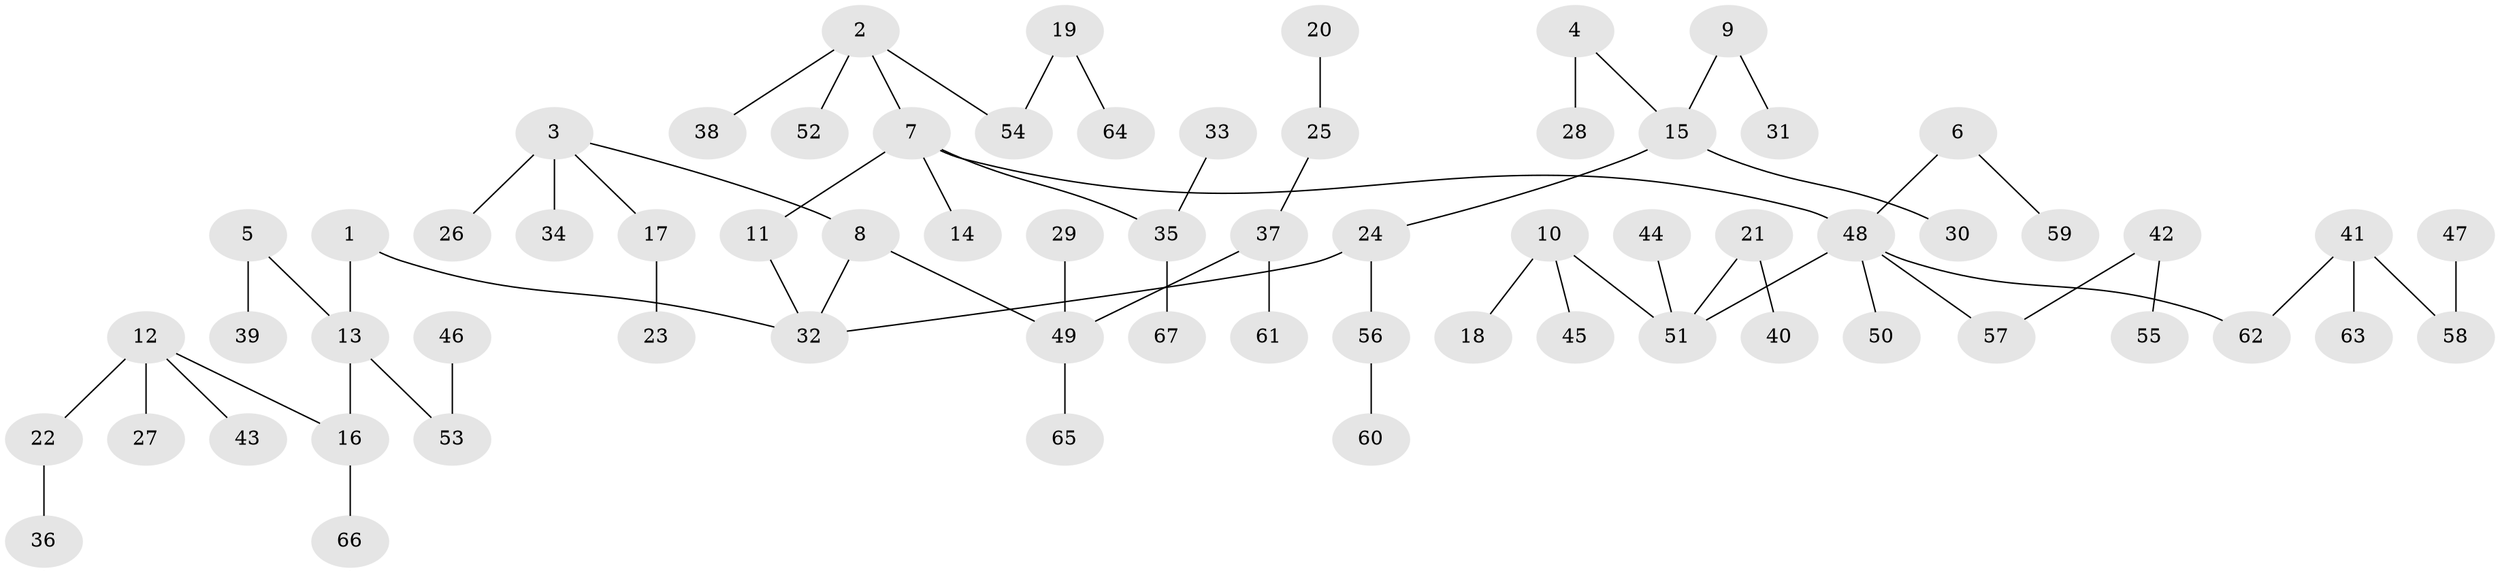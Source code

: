 // original degree distribution, {5: 0.03731343283582089, 3: 0.08955223880597014, 6: 0.022388059701492536, 2: 0.31343283582089554, 4: 0.05970149253731343, 8: 0.007462686567164179, 1: 0.4701492537313433}
// Generated by graph-tools (version 1.1) at 2025/02/03/09/25 03:02:26]
// undirected, 67 vertices, 66 edges
graph export_dot {
graph [start="1"]
  node [color=gray90,style=filled];
  1;
  2;
  3;
  4;
  5;
  6;
  7;
  8;
  9;
  10;
  11;
  12;
  13;
  14;
  15;
  16;
  17;
  18;
  19;
  20;
  21;
  22;
  23;
  24;
  25;
  26;
  27;
  28;
  29;
  30;
  31;
  32;
  33;
  34;
  35;
  36;
  37;
  38;
  39;
  40;
  41;
  42;
  43;
  44;
  45;
  46;
  47;
  48;
  49;
  50;
  51;
  52;
  53;
  54;
  55;
  56;
  57;
  58;
  59;
  60;
  61;
  62;
  63;
  64;
  65;
  66;
  67;
  1 -- 13 [weight=1.0];
  1 -- 32 [weight=1.0];
  2 -- 7 [weight=1.0];
  2 -- 38 [weight=1.0];
  2 -- 52 [weight=1.0];
  2 -- 54 [weight=1.0];
  3 -- 8 [weight=1.0];
  3 -- 17 [weight=1.0];
  3 -- 26 [weight=1.0];
  3 -- 34 [weight=1.0];
  4 -- 15 [weight=1.0];
  4 -- 28 [weight=1.0];
  5 -- 13 [weight=1.0];
  5 -- 39 [weight=1.0];
  6 -- 48 [weight=1.0];
  6 -- 59 [weight=1.0];
  7 -- 11 [weight=1.0];
  7 -- 14 [weight=1.0];
  7 -- 35 [weight=1.0];
  7 -- 48 [weight=1.0];
  8 -- 32 [weight=1.0];
  8 -- 49 [weight=1.0];
  9 -- 15 [weight=1.0];
  9 -- 31 [weight=1.0];
  10 -- 18 [weight=1.0];
  10 -- 45 [weight=1.0];
  10 -- 51 [weight=1.0];
  11 -- 32 [weight=1.0];
  12 -- 16 [weight=1.0];
  12 -- 22 [weight=1.0];
  12 -- 27 [weight=1.0];
  12 -- 43 [weight=1.0];
  13 -- 16 [weight=1.0];
  13 -- 53 [weight=1.0];
  15 -- 24 [weight=1.0];
  15 -- 30 [weight=1.0];
  16 -- 66 [weight=1.0];
  17 -- 23 [weight=1.0];
  19 -- 54 [weight=1.0];
  19 -- 64 [weight=1.0];
  20 -- 25 [weight=1.0];
  21 -- 40 [weight=1.0];
  21 -- 51 [weight=1.0];
  22 -- 36 [weight=1.0];
  24 -- 32 [weight=1.0];
  24 -- 56 [weight=1.0];
  25 -- 37 [weight=1.0];
  29 -- 49 [weight=1.0];
  33 -- 35 [weight=1.0];
  35 -- 67 [weight=1.0];
  37 -- 49 [weight=1.0];
  37 -- 61 [weight=1.0];
  41 -- 58 [weight=1.0];
  41 -- 62 [weight=1.0];
  41 -- 63 [weight=1.0];
  42 -- 55 [weight=1.0];
  42 -- 57 [weight=1.0];
  44 -- 51 [weight=1.0];
  46 -- 53 [weight=1.0];
  47 -- 58 [weight=1.0];
  48 -- 50 [weight=1.0];
  48 -- 51 [weight=1.0];
  48 -- 57 [weight=1.0];
  48 -- 62 [weight=1.0];
  49 -- 65 [weight=1.0];
  56 -- 60 [weight=1.0];
}
